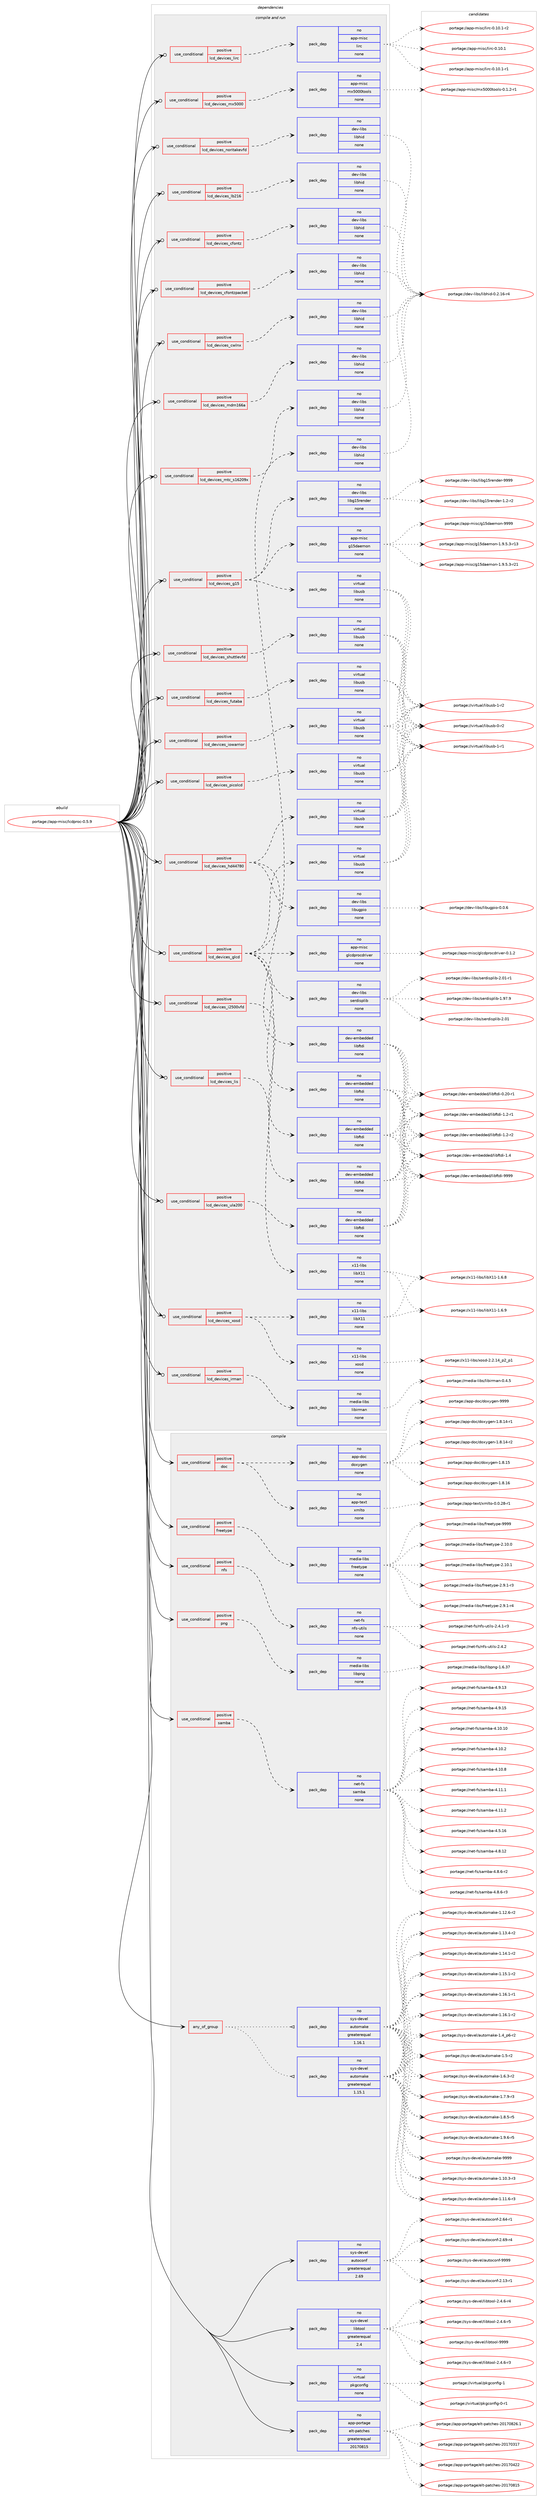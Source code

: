 digraph prolog {

# *************
# Graph options
# *************

newrank=true;
concentrate=true;
compound=true;
graph [rankdir=LR,fontname=Helvetica,fontsize=10,ranksep=1.5];#, ranksep=2.5, nodesep=0.2];
edge  [arrowhead=vee];
node  [fontname=Helvetica,fontsize=10];

# **********
# The ebuild
# **********

subgraph cluster_leftcol {
color=gray;
rank=same;
label=<<i>ebuild</i>>;
id [label="portage://app-misc/lcdproc-0.5.9", color=red, width=4, href="../app-misc/lcdproc-0.5.9.svg"];
}

# ****************
# The dependencies
# ****************

subgraph cluster_midcol {
color=gray;
label=<<i>dependencies</i>>;
subgraph cluster_compile {
fillcolor="#eeeeee";
style=filled;
label=<<i>compile</i>>;
subgraph any550 {
dependency34918 [label=<<TABLE BORDER="0" CELLBORDER="1" CELLSPACING="0" CELLPADDING="4"><TR><TD CELLPADDING="10">any_of_group</TD></TR></TABLE>>, shape=none, color=red];subgraph pack25605 {
dependency34919 [label=<<TABLE BORDER="0" CELLBORDER="1" CELLSPACING="0" CELLPADDING="4" WIDTH="220"><TR><TD ROWSPAN="6" CELLPADDING="30">pack_dep</TD></TR><TR><TD WIDTH="110">no</TD></TR><TR><TD>sys-devel</TD></TR><TR><TD>automake</TD></TR><TR><TD>greaterequal</TD></TR><TR><TD>1.16.1</TD></TR></TABLE>>, shape=none, color=blue];
}
dependency34918:e -> dependency34919:w [weight=20,style="dotted",arrowhead="oinv"];
subgraph pack25606 {
dependency34920 [label=<<TABLE BORDER="0" CELLBORDER="1" CELLSPACING="0" CELLPADDING="4" WIDTH="220"><TR><TD ROWSPAN="6" CELLPADDING="30">pack_dep</TD></TR><TR><TD WIDTH="110">no</TD></TR><TR><TD>sys-devel</TD></TR><TR><TD>automake</TD></TR><TR><TD>greaterequal</TD></TR><TR><TD>1.15.1</TD></TR></TABLE>>, shape=none, color=blue];
}
dependency34918:e -> dependency34920:w [weight=20,style="dotted",arrowhead="oinv"];
}
id:e -> dependency34918:w [weight=20,style="solid",arrowhead="vee"];
subgraph cond8747 {
dependency34921 [label=<<TABLE BORDER="0" CELLBORDER="1" CELLSPACING="0" CELLPADDING="4"><TR><TD ROWSPAN="3" CELLPADDING="10">use_conditional</TD></TR><TR><TD>positive</TD></TR><TR><TD>doc</TD></TR></TABLE>>, shape=none, color=red];
subgraph pack25607 {
dependency34922 [label=<<TABLE BORDER="0" CELLBORDER="1" CELLSPACING="0" CELLPADDING="4" WIDTH="220"><TR><TD ROWSPAN="6" CELLPADDING="30">pack_dep</TD></TR><TR><TD WIDTH="110">no</TD></TR><TR><TD>app-doc</TD></TR><TR><TD>doxygen</TD></TR><TR><TD>none</TD></TR><TR><TD></TD></TR></TABLE>>, shape=none, color=blue];
}
dependency34921:e -> dependency34922:w [weight=20,style="dashed",arrowhead="vee"];
subgraph pack25608 {
dependency34923 [label=<<TABLE BORDER="0" CELLBORDER="1" CELLSPACING="0" CELLPADDING="4" WIDTH="220"><TR><TD ROWSPAN="6" CELLPADDING="30">pack_dep</TD></TR><TR><TD WIDTH="110">no</TD></TR><TR><TD>app-text</TD></TR><TR><TD>xmlto</TD></TR><TR><TD>none</TD></TR><TR><TD></TD></TR></TABLE>>, shape=none, color=blue];
}
dependency34921:e -> dependency34923:w [weight=20,style="dashed",arrowhead="vee"];
}
id:e -> dependency34921:w [weight=20,style="solid",arrowhead="vee"];
subgraph cond8748 {
dependency34924 [label=<<TABLE BORDER="0" CELLBORDER="1" CELLSPACING="0" CELLPADDING="4"><TR><TD ROWSPAN="3" CELLPADDING="10">use_conditional</TD></TR><TR><TD>positive</TD></TR><TR><TD>freetype</TD></TR></TABLE>>, shape=none, color=red];
subgraph pack25609 {
dependency34925 [label=<<TABLE BORDER="0" CELLBORDER="1" CELLSPACING="0" CELLPADDING="4" WIDTH="220"><TR><TD ROWSPAN="6" CELLPADDING="30">pack_dep</TD></TR><TR><TD WIDTH="110">no</TD></TR><TR><TD>media-libs</TD></TR><TR><TD>freetype</TD></TR><TR><TD>none</TD></TR><TR><TD></TD></TR></TABLE>>, shape=none, color=blue];
}
dependency34924:e -> dependency34925:w [weight=20,style="dashed",arrowhead="vee"];
}
id:e -> dependency34924:w [weight=20,style="solid",arrowhead="vee"];
subgraph cond8749 {
dependency34926 [label=<<TABLE BORDER="0" CELLBORDER="1" CELLSPACING="0" CELLPADDING="4"><TR><TD ROWSPAN="3" CELLPADDING="10">use_conditional</TD></TR><TR><TD>positive</TD></TR><TR><TD>nfs</TD></TR></TABLE>>, shape=none, color=red];
subgraph pack25610 {
dependency34927 [label=<<TABLE BORDER="0" CELLBORDER="1" CELLSPACING="0" CELLPADDING="4" WIDTH="220"><TR><TD ROWSPAN="6" CELLPADDING="30">pack_dep</TD></TR><TR><TD WIDTH="110">no</TD></TR><TR><TD>net-fs</TD></TR><TR><TD>nfs-utils</TD></TR><TR><TD>none</TD></TR><TR><TD></TD></TR></TABLE>>, shape=none, color=blue];
}
dependency34926:e -> dependency34927:w [weight=20,style="dashed",arrowhead="vee"];
}
id:e -> dependency34926:w [weight=20,style="solid",arrowhead="vee"];
subgraph cond8750 {
dependency34928 [label=<<TABLE BORDER="0" CELLBORDER="1" CELLSPACING="0" CELLPADDING="4"><TR><TD ROWSPAN="3" CELLPADDING="10">use_conditional</TD></TR><TR><TD>positive</TD></TR><TR><TD>png</TD></TR></TABLE>>, shape=none, color=red];
subgraph pack25611 {
dependency34929 [label=<<TABLE BORDER="0" CELLBORDER="1" CELLSPACING="0" CELLPADDING="4" WIDTH="220"><TR><TD ROWSPAN="6" CELLPADDING="30">pack_dep</TD></TR><TR><TD WIDTH="110">no</TD></TR><TR><TD>media-libs</TD></TR><TR><TD>libpng</TD></TR><TR><TD>none</TD></TR><TR><TD></TD></TR></TABLE>>, shape=none, color=blue];
}
dependency34928:e -> dependency34929:w [weight=20,style="dashed",arrowhead="vee"];
}
id:e -> dependency34928:w [weight=20,style="solid",arrowhead="vee"];
subgraph cond8751 {
dependency34930 [label=<<TABLE BORDER="0" CELLBORDER="1" CELLSPACING="0" CELLPADDING="4"><TR><TD ROWSPAN="3" CELLPADDING="10">use_conditional</TD></TR><TR><TD>positive</TD></TR><TR><TD>samba</TD></TR></TABLE>>, shape=none, color=red];
subgraph pack25612 {
dependency34931 [label=<<TABLE BORDER="0" CELLBORDER="1" CELLSPACING="0" CELLPADDING="4" WIDTH="220"><TR><TD ROWSPAN="6" CELLPADDING="30">pack_dep</TD></TR><TR><TD WIDTH="110">no</TD></TR><TR><TD>net-fs</TD></TR><TR><TD>samba</TD></TR><TR><TD>none</TD></TR><TR><TD></TD></TR></TABLE>>, shape=none, color=blue];
}
dependency34930:e -> dependency34931:w [weight=20,style="dashed",arrowhead="vee"];
}
id:e -> dependency34930:w [weight=20,style="solid",arrowhead="vee"];
subgraph pack25613 {
dependency34932 [label=<<TABLE BORDER="0" CELLBORDER="1" CELLSPACING="0" CELLPADDING="4" WIDTH="220"><TR><TD ROWSPAN="6" CELLPADDING="30">pack_dep</TD></TR><TR><TD WIDTH="110">no</TD></TR><TR><TD>app-portage</TD></TR><TR><TD>elt-patches</TD></TR><TR><TD>greaterequal</TD></TR><TR><TD>20170815</TD></TR></TABLE>>, shape=none, color=blue];
}
id:e -> dependency34932:w [weight=20,style="solid",arrowhead="vee"];
subgraph pack25614 {
dependency34933 [label=<<TABLE BORDER="0" CELLBORDER="1" CELLSPACING="0" CELLPADDING="4" WIDTH="220"><TR><TD ROWSPAN="6" CELLPADDING="30">pack_dep</TD></TR><TR><TD WIDTH="110">no</TD></TR><TR><TD>sys-devel</TD></TR><TR><TD>autoconf</TD></TR><TR><TD>greaterequal</TD></TR><TR><TD>2.69</TD></TR></TABLE>>, shape=none, color=blue];
}
id:e -> dependency34933:w [weight=20,style="solid",arrowhead="vee"];
subgraph pack25615 {
dependency34934 [label=<<TABLE BORDER="0" CELLBORDER="1" CELLSPACING="0" CELLPADDING="4" WIDTH="220"><TR><TD ROWSPAN="6" CELLPADDING="30">pack_dep</TD></TR><TR><TD WIDTH="110">no</TD></TR><TR><TD>sys-devel</TD></TR><TR><TD>libtool</TD></TR><TR><TD>greaterequal</TD></TR><TR><TD>2.4</TD></TR></TABLE>>, shape=none, color=blue];
}
id:e -> dependency34934:w [weight=20,style="solid",arrowhead="vee"];
subgraph pack25616 {
dependency34935 [label=<<TABLE BORDER="0" CELLBORDER="1" CELLSPACING="0" CELLPADDING="4" WIDTH="220"><TR><TD ROWSPAN="6" CELLPADDING="30">pack_dep</TD></TR><TR><TD WIDTH="110">no</TD></TR><TR><TD>virtual</TD></TR><TR><TD>pkgconfig</TD></TR><TR><TD>none</TD></TR><TR><TD></TD></TR></TABLE>>, shape=none, color=blue];
}
id:e -> dependency34935:w [weight=20,style="solid",arrowhead="vee"];
}
subgraph cluster_compileandrun {
fillcolor="#eeeeee";
style=filled;
label=<<i>compile and run</i>>;
subgraph cond8752 {
dependency34936 [label=<<TABLE BORDER="0" CELLBORDER="1" CELLSPACING="0" CELLPADDING="4"><TR><TD ROWSPAN="3" CELLPADDING="10">use_conditional</TD></TR><TR><TD>positive</TD></TR><TR><TD>lcd_devices_cfontz</TD></TR></TABLE>>, shape=none, color=red];
subgraph pack25617 {
dependency34937 [label=<<TABLE BORDER="0" CELLBORDER="1" CELLSPACING="0" CELLPADDING="4" WIDTH="220"><TR><TD ROWSPAN="6" CELLPADDING="30">pack_dep</TD></TR><TR><TD WIDTH="110">no</TD></TR><TR><TD>dev-libs</TD></TR><TR><TD>libhid</TD></TR><TR><TD>none</TD></TR><TR><TD></TD></TR></TABLE>>, shape=none, color=blue];
}
dependency34936:e -> dependency34937:w [weight=20,style="dashed",arrowhead="vee"];
}
id:e -> dependency34936:w [weight=20,style="solid",arrowhead="odotvee"];
subgraph cond8753 {
dependency34938 [label=<<TABLE BORDER="0" CELLBORDER="1" CELLSPACING="0" CELLPADDING="4"><TR><TD ROWSPAN="3" CELLPADDING="10">use_conditional</TD></TR><TR><TD>positive</TD></TR><TR><TD>lcd_devices_cfontzpacket</TD></TR></TABLE>>, shape=none, color=red];
subgraph pack25618 {
dependency34939 [label=<<TABLE BORDER="0" CELLBORDER="1" CELLSPACING="0" CELLPADDING="4" WIDTH="220"><TR><TD ROWSPAN="6" CELLPADDING="30">pack_dep</TD></TR><TR><TD WIDTH="110">no</TD></TR><TR><TD>dev-libs</TD></TR><TR><TD>libhid</TD></TR><TR><TD>none</TD></TR><TR><TD></TD></TR></TABLE>>, shape=none, color=blue];
}
dependency34938:e -> dependency34939:w [weight=20,style="dashed",arrowhead="vee"];
}
id:e -> dependency34938:w [weight=20,style="solid",arrowhead="odotvee"];
subgraph cond8754 {
dependency34940 [label=<<TABLE BORDER="0" CELLBORDER="1" CELLSPACING="0" CELLPADDING="4"><TR><TD ROWSPAN="3" CELLPADDING="10">use_conditional</TD></TR><TR><TD>positive</TD></TR><TR><TD>lcd_devices_cwlnx</TD></TR></TABLE>>, shape=none, color=red];
subgraph pack25619 {
dependency34941 [label=<<TABLE BORDER="0" CELLBORDER="1" CELLSPACING="0" CELLPADDING="4" WIDTH="220"><TR><TD ROWSPAN="6" CELLPADDING="30">pack_dep</TD></TR><TR><TD WIDTH="110">no</TD></TR><TR><TD>dev-libs</TD></TR><TR><TD>libhid</TD></TR><TR><TD>none</TD></TR><TR><TD></TD></TR></TABLE>>, shape=none, color=blue];
}
dependency34940:e -> dependency34941:w [weight=20,style="dashed",arrowhead="vee"];
}
id:e -> dependency34940:w [weight=20,style="solid",arrowhead="odotvee"];
subgraph cond8755 {
dependency34942 [label=<<TABLE BORDER="0" CELLBORDER="1" CELLSPACING="0" CELLPADDING="4"><TR><TD ROWSPAN="3" CELLPADDING="10">use_conditional</TD></TR><TR><TD>positive</TD></TR><TR><TD>lcd_devices_futaba</TD></TR></TABLE>>, shape=none, color=red];
subgraph pack25620 {
dependency34943 [label=<<TABLE BORDER="0" CELLBORDER="1" CELLSPACING="0" CELLPADDING="4" WIDTH="220"><TR><TD ROWSPAN="6" CELLPADDING="30">pack_dep</TD></TR><TR><TD WIDTH="110">no</TD></TR><TR><TD>virtual</TD></TR><TR><TD>libusb</TD></TR><TR><TD>none</TD></TR><TR><TD></TD></TR></TABLE>>, shape=none, color=blue];
}
dependency34942:e -> dependency34943:w [weight=20,style="dashed",arrowhead="vee"];
}
id:e -> dependency34942:w [weight=20,style="solid",arrowhead="odotvee"];
subgraph cond8756 {
dependency34944 [label=<<TABLE BORDER="0" CELLBORDER="1" CELLSPACING="0" CELLPADDING="4"><TR><TD ROWSPAN="3" CELLPADDING="10">use_conditional</TD></TR><TR><TD>positive</TD></TR><TR><TD>lcd_devices_g15</TD></TR></TABLE>>, shape=none, color=red];
subgraph pack25621 {
dependency34945 [label=<<TABLE BORDER="0" CELLBORDER="1" CELLSPACING="0" CELLPADDING="4" WIDTH="220"><TR><TD ROWSPAN="6" CELLPADDING="30">pack_dep</TD></TR><TR><TD WIDTH="110">no</TD></TR><TR><TD>app-misc</TD></TR><TR><TD>g15daemon</TD></TR><TR><TD>none</TD></TR><TR><TD></TD></TR></TABLE>>, shape=none, color=blue];
}
dependency34944:e -> dependency34945:w [weight=20,style="dashed",arrowhead="vee"];
subgraph pack25622 {
dependency34946 [label=<<TABLE BORDER="0" CELLBORDER="1" CELLSPACING="0" CELLPADDING="4" WIDTH="220"><TR><TD ROWSPAN="6" CELLPADDING="30">pack_dep</TD></TR><TR><TD WIDTH="110">no</TD></TR><TR><TD>dev-libs</TD></TR><TR><TD>libg15render</TD></TR><TR><TD>none</TD></TR><TR><TD></TD></TR></TABLE>>, shape=none, color=blue];
}
dependency34944:e -> dependency34946:w [weight=20,style="dashed",arrowhead="vee"];
subgraph pack25623 {
dependency34947 [label=<<TABLE BORDER="0" CELLBORDER="1" CELLSPACING="0" CELLPADDING="4" WIDTH="220"><TR><TD ROWSPAN="6" CELLPADDING="30">pack_dep</TD></TR><TR><TD WIDTH="110">no</TD></TR><TR><TD>virtual</TD></TR><TR><TD>libusb</TD></TR><TR><TD>none</TD></TR><TR><TD></TD></TR></TABLE>>, shape=none, color=blue];
}
dependency34944:e -> dependency34947:w [weight=20,style="dashed",arrowhead="vee"];
}
id:e -> dependency34944:w [weight=20,style="solid",arrowhead="odotvee"];
subgraph cond8757 {
dependency34948 [label=<<TABLE BORDER="0" CELLBORDER="1" CELLSPACING="0" CELLPADDING="4"><TR><TD ROWSPAN="3" CELLPADDING="10">use_conditional</TD></TR><TR><TD>positive</TD></TR><TR><TD>lcd_devices_glcd</TD></TR></TABLE>>, shape=none, color=red];
subgraph pack25624 {
dependency34949 [label=<<TABLE BORDER="0" CELLBORDER="1" CELLSPACING="0" CELLPADDING="4" WIDTH="220"><TR><TD ROWSPAN="6" CELLPADDING="30">pack_dep</TD></TR><TR><TD WIDTH="110">no</TD></TR><TR><TD>app-misc</TD></TR><TR><TD>glcdprocdriver</TD></TR><TR><TD>none</TD></TR><TR><TD></TD></TR></TABLE>>, shape=none, color=blue];
}
dependency34948:e -> dependency34949:w [weight=20,style="dashed",arrowhead="vee"];
subgraph pack25625 {
dependency34950 [label=<<TABLE BORDER="0" CELLBORDER="1" CELLSPACING="0" CELLPADDING="4" WIDTH="220"><TR><TD ROWSPAN="6" CELLPADDING="30">pack_dep</TD></TR><TR><TD WIDTH="110">no</TD></TR><TR><TD>dev-embedded</TD></TR><TR><TD>libftdi</TD></TR><TR><TD>none</TD></TR><TR><TD></TD></TR></TABLE>>, shape=none, color=blue];
}
dependency34948:e -> dependency34950:w [weight=20,style="dashed",arrowhead="vee"];
subgraph pack25626 {
dependency34951 [label=<<TABLE BORDER="0" CELLBORDER="1" CELLSPACING="0" CELLPADDING="4" WIDTH="220"><TR><TD ROWSPAN="6" CELLPADDING="30">pack_dep</TD></TR><TR><TD WIDTH="110">no</TD></TR><TR><TD>dev-libs</TD></TR><TR><TD>libhid</TD></TR><TR><TD>none</TD></TR><TR><TD></TD></TR></TABLE>>, shape=none, color=blue];
}
dependency34948:e -> dependency34951:w [weight=20,style="dashed",arrowhead="vee"];
subgraph pack25627 {
dependency34952 [label=<<TABLE BORDER="0" CELLBORDER="1" CELLSPACING="0" CELLPADDING="4" WIDTH="220"><TR><TD ROWSPAN="6" CELLPADDING="30">pack_dep</TD></TR><TR><TD WIDTH="110">no</TD></TR><TR><TD>dev-libs</TD></TR><TR><TD>serdisplib</TD></TR><TR><TD>none</TD></TR><TR><TD></TD></TR></TABLE>>, shape=none, color=blue];
}
dependency34948:e -> dependency34952:w [weight=20,style="dashed",arrowhead="vee"];
subgraph pack25628 {
dependency34953 [label=<<TABLE BORDER="0" CELLBORDER="1" CELLSPACING="0" CELLPADDING="4" WIDTH="220"><TR><TD ROWSPAN="6" CELLPADDING="30">pack_dep</TD></TR><TR><TD WIDTH="110">no</TD></TR><TR><TD>virtual</TD></TR><TR><TD>libusb</TD></TR><TR><TD>none</TD></TR><TR><TD></TD></TR></TABLE>>, shape=none, color=blue];
}
dependency34948:e -> dependency34953:w [weight=20,style="dashed",arrowhead="vee"];
subgraph pack25629 {
dependency34954 [label=<<TABLE BORDER="0" CELLBORDER="1" CELLSPACING="0" CELLPADDING="4" WIDTH="220"><TR><TD ROWSPAN="6" CELLPADDING="30">pack_dep</TD></TR><TR><TD WIDTH="110">no</TD></TR><TR><TD>x11-libs</TD></TR><TR><TD>libX11</TD></TR><TR><TD>none</TD></TR><TR><TD></TD></TR></TABLE>>, shape=none, color=blue];
}
dependency34948:e -> dependency34954:w [weight=20,style="dashed",arrowhead="vee"];
}
id:e -> dependency34948:w [weight=20,style="solid",arrowhead="odotvee"];
subgraph cond8758 {
dependency34955 [label=<<TABLE BORDER="0" CELLBORDER="1" CELLSPACING="0" CELLPADDING="4"><TR><TD ROWSPAN="3" CELLPADDING="10">use_conditional</TD></TR><TR><TD>positive</TD></TR><TR><TD>lcd_devices_hd44780</TD></TR></TABLE>>, shape=none, color=red];
subgraph pack25630 {
dependency34956 [label=<<TABLE BORDER="0" CELLBORDER="1" CELLSPACING="0" CELLPADDING="4" WIDTH="220"><TR><TD ROWSPAN="6" CELLPADDING="30">pack_dep</TD></TR><TR><TD WIDTH="110">no</TD></TR><TR><TD>dev-embedded</TD></TR><TR><TD>libftdi</TD></TR><TR><TD>none</TD></TR><TR><TD></TD></TR></TABLE>>, shape=none, color=blue];
}
dependency34955:e -> dependency34956:w [weight=20,style="dashed",arrowhead="vee"];
subgraph pack25631 {
dependency34957 [label=<<TABLE BORDER="0" CELLBORDER="1" CELLSPACING="0" CELLPADDING="4" WIDTH="220"><TR><TD ROWSPAN="6" CELLPADDING="30">pack_dep</TD></TR><TR><TD WIDTH="110">no</TD></TR><TR><TD>dev-libs</TD></TR><TR><TD>libugpio</TD></TR><TR><TD>none</TD></TR><TR><TD></TD></TR></TABLE>>, shape=none, color=blue];
}
dependency34955:e -> dependency34957:w [weight=20,style="dashed",arrowhead="vee"];
subgraph pack25632 {
dependency34958 [label=<<TABLE BORDER="0" CELLBORDER="1" CELLSPACING="0" CELLPADDING="4" WIDTH="220"><TR><TD ROWSPAN="6" CELLPADDING="30">pack_dep</TD></TR><TR><TD WIDTH="110">no</TD></TR><TR><TD>virtual</TD></TR><TR><TD>libusb</TD></TR><TR><TD>none</TD></TR><TR><TD></TD></TR></TABLE>>, shape=none, color=blue];
}
dependency34955:e -> dependency34958:w [weight=20,style="dashed",arrowhead="vee"];
}
id:e -> dependency34955:w [weight=20,style="solid",arrowhead="odotvee"];
subgraph cond8759 {
dependency34959 [label=<<TABLE BORDER="0" CELLBORDER="1" CELLSPACING="0" CELLPADDING="4"><TR><TD ROWSPAN="3" CELLPADDING="10">use_conditional</TD></TR><TR><TD>positive</TD></TR><TR><TD>lcd_devices_i2500vfd</TD></TR></TABLE>>, shape=none, color=red];
subgraph pack25633 {
dependency34960 [label=<<TABLE BORDER="0" CELLBORDER="1" CELLSPACING="0" CELLPADDING="4" WIDTH="220"><TR><TD ROWSPAN="6" CELLPADDING="30">pack_dep</TD></TR><TR><TD WIDTH="110">no</TD></TR><TR><TD>dev-embedded</TD></TR><TR><TD>libftdi</TD></TR><TR><TD>none</TD></TR><TR><TD></TD></TR></TABLE>>, shape=none, color=blue];
}
dependency34959:e -> dependency34960:w [weight=20,style="dashed",arrowhead="vee"];
}
id:e -> dependency34959:w [weight=20,style="solid",arrowhead="odotvee"];
subgraph cond8760 {
dependency34961 [label=<<TABLE BORDER="0" CELLBORDER="1" CELLSPACING="0" CELLPADDING="4"><TR><TD ROWSPAN="3" CELLPADDING="10">use_conditional</TD></TR><TR><TD>positive</TD></TR><TR><TD>lcd_devices_iowarrior</TD></TR></TABLE>>, shape=none, color=red];
subgraph pack25634 {
dependency34962 [label=<<TABLE BORDER="0" CELLBORDER="1" CELLSPACING="0" CELLPADDING="4" WIDTH="220"><TR><TD ROWSPAN="6" CELLPADDING="30">pack_dep</TD></TR><TR><TD WIDTH="110">no</TD></TR><TR><TD>virtual</TD></TR><TR><TD>libusb</TD></TR><TR><TD>none</TD></TR><TR><TD></TD></TR></TABLE>>, shape=none, color=blue];
}
dependency34961:e -> dependency34962:w [weight=20,style="dashed",arrowhead="vee"];
}
id:e -> dependency34961:w [weight=20,style="solid",arrowhead="odotvee"];
subgraph cond8761 {
dependency34963 [label=<<TABLE BORDER="0" CELLBORDER="1" CELLSPACING="0" CELLPADDING="4"><TR><TD ROWSPAN="3" CELLPADDING="10">use_conditional</TD></TR><TR><TD>positive</TD></TR><TR><TD>lcd_devices_irman</TD></TR></TABLE>>, shape=none, color=red];
subgraph pack25635 {
dependency34964 [label=<<TABLE BORDER="0" CELLBORDER="1" CELLSPACING="0" CELLPADDING="4" WIDTH="220"><TR><TD ROWSPAN="6" CELLPADDING="30">pack_dep</TD></TR><TR><TD WIDTH="110">no</TD></TR><TR><TD>media-libs</TD></TR><TR><TD>libirman</TD></TR><TR><TD>none</TD></TR><TR><TD></TD></TR></TABLE>>, shape=none, color=blue];
}
dependency34963:e -> dependency34964:w [weight=20,style="dashed",arrowhead="vee"];
}
id:e -> dependency34963:w [weight=20,style="solid",arrowhead="odotvee"];
subgraph cond8762 {
dependency34965 [label=<<TABLE BORDER="0" CELLBORDER="1" CELLSPACING="0" CELLPADDING="4"><TR><TD ROWSPAN="3" CELLPADDING="10">use_conditional</TD></TR><TR><TD>positive</TD></TR><TR><TD>lcd_devices_lb216</TD></TR></TABLE>>, shape=none, color=red];
subgraph pack25636 {
dependency34966 [label=<<TABLE BORDER="0" CELLBORDER="1" CELLSPACING="0" CELLPADDING="4" WIDTH="220"><TR><TD ROWSPAN="6" CELLPADDING="30">pack_dep</TD></TR><TR><TD WIDTH="110">no</TD></TR><TR><TD>dev-libs</TD></TR><TR><TD>libhid</TD></TR><TR><TD>none</TD></TR><TR><TD></TD></TR></TABLE>>, shape=none, color=blue];
}
dependency34965:e -> dependency34966:w [weight=20,style="dashed",arrowhead="vee"];
}
id:e -> dependency34965:w [weight=20,style="solid",arrowhead="odotvee"];
subgraph cond8763 {
dependency34967 [label=<<TABLE BORDER="0" CELLBORDER="1" CELLSPACING="0" CELLPADDING="4"><TR><TD ROWSPAN="3" CELLPADDING="10">use_conditional</TD></TR><TR><TD>positive</TD></TR><TR><TD>lcd_devices_lirc</TD></TR></TABLE>>, shape=none, color=red];
subgraph pack25637 {
dependency34968 [label=<<TABLE BORDER="0" CELLBORDER="1" CELLSPACING="0" CELLPADDING="4" WIDTH="220"><TR><TD ROWSPAN="6" CELLPADDING="30">pack_dep</TD></TR><TR><TD WIDTH="110">no</TD></TR><TR><TD>app-misc</TD></TR><TR><TD>lirc</TD></TR><TR><TD>none</TD></TR><TR><TD></TD></TR></TABLE>>, shape=none, color=blue];
}
dependency34967:e -> dependency34968:w [weight=20,style="dashed",arrowhead="vee"];
}
id:e -> dependency34967:w [weight=20,style="solid",arrowhead="odotvee"];
subgraph cond8764 {
dependency34969 [label=<<TABLE BORDER="0" CELLBORDER="1" CELLSPACING="0" CELLPADDING="4"><TR><TD ROWSPAN="3" CELLPADDING="10">use_conditional</TD></TR><TR><TD>positive</TD></TR><TR><TD>lcd_devices_lis</TD></TR></TABLE>>, shape=none, color=red];
subgraph pack25638 {
dependency34970 [label=<<TABLE BORDER="0" CELLBORDER="1" CELLSPACING="0" CELLPADDING="4" WIDTH="220"><TR><TD ROWSPAN="6" CELLPADDING="30">pack_dep</TD></TR><TR><TD WIDTH="110">no</TD></TR><TR><TD>dev-embedded</TD></TR><TR><TD>libftdi</TD></TR><TR><TD>none</TD></TR><TR><TD></TD></TR></TABLE>>, shape=none, color=blue];
}
dependency34969:e -> dependency34970:w [weight=20,style="dashed",arrowhead="vee"];
}
id:e -> dependency34969:w [weight=20,style="solid",arrowhead="odotvee"];
subgraph cond8765 {
dependency34971 [label=<<TABLE BORDER="0" CELLBORDER="1" CELLSPACING="0" CELLPADDING="4"><TR><TD ROWSPAN="3" CELLPADDING="10">use_conditional</TD></TR><TR><TD>positive</TD></TR><TR><TD>lcd_devices_mdm166a</TD></TR></TABLE>>, shape=none, color=red];
subgraph pack25639 {
dependency34972 [label=<<TABLE BORDER="0" CELLBORDER="1" CELLSPACING="0" CELLPADDING="4" WIDTH="220"><TR><TD ROWSPAN="6" CELLPADDING="30">pack_dep</TD></TR><TR><TD WIDTH="110">no</TD></TR><TR><TD>dev-libs</TD></TR><TR><TD>libhid</TD></TR><TR><TD>none</TD></TR><TR><TD></TD></TR></TABLE>>, shape=none, color=blue];
}
dependency34971:e -> dependency34972:w [weight=20,style="dashed",arrowhead="vee"];
}
id:e -> dependency34971:w [weight=20,style="solid",arrowhead="odotvee"];
subgraph cond8766 {
dependency34973 [label=<<TABLE BORDER="0" CELLBORDER="1" CELLSPACING="0" CELLPADDING="4"><TR><TD ROWSPAN="3" CELLPADDING="10">use_conditional</TD></TR><TR><TD>positive</TD></TR><TR><TD>lcd_devices_mtc_s16209x</TD></TR></TABLE>>, shape=none, color=red];
subgraph pack25640 {
dependency34974 [label=<<TABLE BORDER="0" CELLBORDER="1" CELLSPACING="0" CELLPADDING="4" WIDTH="220"><TR><TD ROWSPAN="6" CELLPADDING="30">pack_dep</TD></TR><TR><TD WIDTH="110">no</TD></TR><TR><TD>dev-libs</TD></TR><TR><TD>libhid</TD></TR><TR><TD>none</TD></TR><TR><TD></TD></TR></TABLE>>, shape=none, color=blue];
}
dependency34973:e -> dependency34974:w [weight=20,style="dashed",arrowhead="vee"];
}
id:e -> dependency34973:w [weight=20,style="solid",arrowhead="odotvee"];
subgraph cond8767 {
dependency34975 [label=<<TABLE BORDER="0" CELLBORDER="1" CELLSPACING="0" CELLPADDING="4"><TR><TD ROWSPAN="3" CELLPADDING="10">use_conditional</TD></TR><TR><TD>positive</TD></TR><TR><TD>lcd_devices_mx5000</TD></TR></TABLE>>, shape=none, color=red];
subgraph pack25641 {
dependency34976 [label=<<TABLE BORDER="0" CELLBORDER="1" CELLSPACING="0" CELLPADDING="4" WIDTH="220"><TR><TD ROWSPAN="6" CELLPADDING="30">pack_dep</TD></TR><TR><TD WIDTH="110">no</TD></TR><TR><TD>app-misc</TD></TR><TR><TD>mx5000tools</TD></TR><TR><TD>none</TD></TR><TR><TD></TD></TR></TABLE>>, shape=none, color=blue];
}
dependency34975:e -> dependency34976:w [weight=20,style="dashed",arrowhead="vee"];
}
id:e -> dependency34975:w [weight=20,style="solid",arrowhead="odotvee"];
subgraph cond8768 {
dependency34977 [label=<<TABLE BORDER="0" CELLBORDER="1" CELLSPACING="0" CELLPADDING="4"><TR><TD ROWSPAN="3" CELLPADDING="10">use_conditional</TD></TR><TR><TD>positive</TD></TR><TR><TD>lcd_devices_noritakevfd</TD></TR></TABLE>>, shape=none, color=red];
subgraph pack25642 {
dependency34978 [label=<<TABLE BORDER="0" CELLBORDER="1" CELLSPACING="0" CELLPADDING="4" WIDTH="220"><TR><TD ROWSPAN="6" CELLPADDING="30">pack_dep</TD></TR><TR><TD WIDTH="110">no</TD></TR><TR><TD>dev-libs</TD></TR><TR><TD>libhid</TD></TR><TR><TD>none</TD></TR><TR><TD></TD></TR></TABLE>>, shape=none, color=blue];
}
dependency34977:e -> dependency34978:w [weight=20,style="dashed",arrowhead="vee"];
}
id:e -> dependency34977:w [weight=20,style="solid",arrowhead="odotvee"];
subgraph cond8769 {
dependency34979 [label=<<TABLE BORDER="0" CELLBORDER="1" CELLSPACING="0" CELLPADDING="4"><TR><TD ROWSPAN="3" CELLPADDING="10">use_conditional</TD></TR><TR><TD>positive</TD></TR><TR><TD>lcd_devices_picolcd</TD></TR></TABLE>>, shape=none, color=red];
subgraph pack25643 {
dependency34980 [label=<<TABLE BORDER="0" CELLBORDER="1" CELLSPACING="0" CELLPADDING="4" WIDTH="220"><TR><TD ROWSPAN="6" CELLPADDING="30">pack_dep</TD></TR><TR><TD WIDTH="110">no</TD></TR><TR><TD>virtual</TD></TR><TR><TD>libusb</TD></TR><TR><TD>none</TD></TR><TR><TD></TD></TR></TABLE>>, shape=none, color=blue];
}
dependency34979:e -> dependency34980:w [weight=20,style="dashed",arrowhead="vee"];
}
id:e -> dependency34979:w [weight=20,style="solid",arrowhead="odotvee"];
subgraph cond8770 {
dependency34981 [label=<<TABLE BORDER="0" CELLBORDER="1" CELLSPACING="0" CELLPADDING="4"><TR><TD ROWSPAN="3" CELLPADDING="10">use_conditional</TD></TR><TR><TD>positive</TD></TR><TR><TD>lcd_devices_shuttlevfd</TD></TR></TABLE>>, shape=none, color=red];
subgraph pack25644 {
dependency34982 [label=<<TABLE BORDER="0" CELLBORDER="1" CELLSPACING="0" CELLPADDING="4" WIDTH="220"><TR><TD ROWSPAN="6" CELLPADDING="30">pack_dep</TD></TR><TR><TD WIDTH="110">no</TD></TR><TR><TD>virtual</TD></TR><TR><TD>libusb</TD></TR><TR><TD>none</TD></TR><TR><TD></TD></TR></TABLE>>, shape=none, color=blue];
}
dependency34981:e -> dependency34982:w [weight=20,style="dashed",arrowhead="vee"];
}
id:e -> dependency34981:w [weight=20,style="solid",arrowhead="odotvee"];
subgraph cond8771 {
dependency34983 [label=<<TABLE BORDER="0" CELLBORDER="1" CELLSPACING="0" CELLPADDING="4"><TR><TD ROWSPAN="3" CELLPADDING="10">use_conditional</TD></TR><TR><TD>positive</TD></TR><TR><TD>lcd_devices_ula200</TD></TR></TABLE>>, shape=none, color=red];
subgraph pack25645 {
dependency34984 [label=<<TABLE BORDER="0" CELLBORDER="1" CELLSPACING="0" CELLPADDING="4" WIDTH="220"><TR><TD ROWSPAN="6" CELLPADDING="30">pack_dep</TD></TR><TR><TD WIDTH="110">no</TD></TR><TR><TD>dev-embedded</TD></TR><TR><TD>libftdi</TD></TR><TR><TD>none</TD></TR><TR><TD></TD></TR></TABLE>>, shape=none, color=blue];
}
dependency34983:e -> dependency34984:w [weight=20,style="dashed",arrowhead="vee"];
}
id:e -> dependency34983:w [weight=20,style="solid",arrowhead="odotvee"];
subgraph cond8772 {
dependency34985 [label=<<TABLE BORDER="0" CELLBORDER="1" CELLSPACING="0" CELLPADDING="4"><TR><TD ROWSPAN="3" CELLPADDING="10">use_conditional</TD></TR><TR><TD>positive</TD></TR><TR><TD>lcd_devices_xosd</TD></TR></TABLE>>, shape=none, color=red];
subgraph pack25646 {
dependency34986 [label=<<TABLE BORDER="0" CELLBORDER="1" CELLSPACING="0" CELLPADDING="4" WIDTH="220"><TR><TD ROWSPAN="6" CELLPADDING="30">pack_dep</TD></TR><TR><TD WIDTH="110">no</TD></TR><TR><TD>x11-libs</TD></TR><TR><TD>libX11</TD></TR><TR><TD>none</TD></TR><TR><TD></TD></TR></TABLE>>, shape=none, color=blue];
}
dependency34985:e -> dependency34986:w [weight=20,style="dashed",arrowhead="vee"];
subgraph pack25647 {
dependency34987 [label=<<TABLE BORDER="0" CELLBORDER="1" CELLSPACING="0" CELLPADDING="4" WIDTH="220"><TR><TD ROWSPAN="6" CELLPADDING="30">pack_dep</TD></TR><TR><TD WIDTH="110">no</TD></TR><TR><TD>x11-libs</TD></TR><TR><TD>xosd</TD></TR><TR><TD>none</TD></TR><TR><TD></TD></TR></TABLE>>, shape=none, color=blue];
}
dependency34985:e -> dependency34987:w [weight=20,style="dashed",arrowhead="vee"];
}
id:e -> dependency34985:w [weight=20,style="solid",arrowhead="odotvee"];
}
subgraph cluster_run {
fillcolor="#eeeeee";
style=filled;
label=<<i>run</i>>;
}
}

# **************
# The candidates
# **************

subgraph cluster_choices {
rank=same;
color=gray;
label=<<i>candidates</i>>;

subgraph choice25605 {
color=black;
nodesep=1;
choiceportage11512111545100101118101108479711711611110997107101454946494846514511451 [label="portage://sys-devel/automake-1.10.3-r3", color=red, width=4,href="../sys-devel/automake-1.10.3-r3.svg"];
choiceportage11512111545100101118101108479711711611110997107101454946494946544511451 [label="portage://sys-devel/automake-1.11.6-r3", color=red, width=4,href="../sys-devel/automake-1.11.6-r3.svg"];
choiceportage11512111545100101118101108479711711611110997107101454946495046544511450 [label="portage://sys-devel/automake-1.12.6-r2", color=red, width=4,href="../sys-devel/automake-1.12.6-r2.svg"];
choiceportage11512111545100101118101108479711711611110997107101454946495146524511450 [label="portage://sys-devel/automake-1.13.4-r2", color=red, width=4,href="../sys-devel/automake-1.13.4-r2.svg"];
choiceportage11512111545100101118101108479711711611110997107101454946495246494511450 [label="portage://sys-devel/automake-1.14.1-r2", color=red, width=4,href="../sys-devel/automake-1.14.1-r2.svg"];
choiceportage11512111545100101118101108479711711611110997107101454946495346494511450 [label="portage://sys-devel/automake-1.15.1-r2", color=red, width=4,href="../sys-devel/automake-1.15.1-r2.svg"];
choiceportage11512111545100101118101108479711711611110997107101454946495446494511449 [label="portage://sys-devel/automake-1.16.1-r1", color=red, width=4,href="../sys-devel/automake-1.16.1-r1.svg"];
choiceportage11512111545100101118101108479711711611110997107101454946495446494511450 [label="portage://sys-devel/automake-1.16.1-r2", color=red, width=4,href="../sys-devel/automake-1.16.1-r2.svg"];
choiceportage115121115451001011181011084797117116111109971071014549465295112544511450 [label="portage://sys-devel/automake-1.4_p6-r2", color=red, width=4,href="../sys-devel/automake-1.4_p6-r2.svg"];
choiceportage11512111545100101118101108479711711611110997107101454946534511450 [label="portage://sys-devel/automake-1.5-r2", color=red, width=4,href="../sys-devel/automake-1.5-r2.svg"];
choiceportage115121115451001011181011084797117116111109971071014549465446514511450 [label="portage://sys-devel/automake-1.6.3-r2", color=red, width=4,href="../sys-devel/automake-1.6.3-r2.svg"];
choiceportage115121115451001011181011084797117116111109971071014549465546574511451 [label="portage://sys-devel/automake-1.7.9-r3", color=red, width=4,href="../sys-devel/automake-1.7.9-r3.svg"];
choiceportage115121115451001011181011084797117116111109971071014549465646534511453 [label="portage://sys-devel/automake-1.8.5-r5", color=red, width=4,href="../sys-devel/automake-1.8.5-r5.svg"];
choiceportage115121115451001011181011084797117116111109971071014549465746544511453 [label="portage://sys-devel/automake-1.9.6-r5", color=red, width=4,href="../sys-devel/automake-1.9.6-r5.svg"];
choiceportage115121115451001011181011084797117116111109971071014557575757 [label="portage://sys-devel/automake-9999", color=red, width=4,href="../sys-devel/automake-9999.svg"];
dependency34919:e -> choiceportage11512111545100101118101108479711711611110997107101454946494846514511451:w [style=dotted,weight="100"];
dependency34919:e -> choiceportage11512111545100101118101108479711711611110997107101454946494946544511451:w [style=dotted,weight="100"];
dependency34919:e -> choiceportage11512111545100101118101108479711711611110997107101454946495046544511450:w [style=dotted,weight="100"];
dependency34919:e -> choiceportage11512111545100101118101108479711711611110997107101454946495146524511450:w [style=dotted,weight="100"];
dependency34919:e -> choiceportage11512111545100101118101108479711711611110997107101454946495246494511450:w [style=dotted,weight="100"];
dependency34919:e -> choiceportage11512111545100101118101108479711711611110997107101454946495346494511450:w [style=dotted,weight="100"];
dependency34919:e -> choiceportage11512111545100101118101108479711711611110997107101454946495446494511449:w [style=dotted,weight="100"];
dependency34919:e -> choiceportage11512111545100101118101108479711711611110997107101454946495446494511450:w [style=dotted,weight="100"];
dependency34919:e -> choiceportage115121115451001011181011084797117116111109971071014549465295112544511450:w [style=dotted,weight="100"];
dependency34919:e -> choiceportage11512111545100101118101108479711711611110997107101454946534511450:w [style=dotted,weight="100"];
dependency34919:e -> choiceportage115121115451001011181011084797117116111109971071014549465446514511450:w [style=dotted,weight="100"];
dependency34919:e -> choiceportage115121115451001011181011084797117116111109971071014549465546574511451:w [style=dotted,weight="100"];
dependency34919:e -> choiceportage115121115451001011181011084797117116111109971071014549465646534511453:w [style=dotted,weight="100"];
dependency34919:e -> choiceportage115121115451001011181011084797117116111109971071014549465746544511453:w [style=dotted,weight="100"];
dependency34919:e -> choiceportage115121115451001011181011084797117116111109971071014557575757:w [style=dotted,weight="100"];
}
subgraph choice25606 {
color=black;
nodesep=1;
choiceportage11512111545100101118101108479711711611110997107101454946494846514511451 [label="portage://sys-devel/automake-1.10.3-r3", color=red, width=4,href="../sys-devel/automake-1.10.3-r3.svg"];
choiceportage11512111545100101118101108479711711611110997107101454946494946544511451 [label="portage://sys-devel/automake-1.11.6-r3", color=red, width=4,href="../sys-devel/automake-1.11.6-r3.svg"];
choiceportage11512111545100101118101108479711711611110997107101454946495046544511450 [label="portage://sys-devel/automake-1.12.6-r2", color=red, width=4,href="../sys-devel/automake-1.12.6-r2.svg"];
choiceportage11512111545100101118101108479711711611110997107101454946495146524511450 [label="portage://sys-devel/automake-1.13.4-r2", color=red, width=4,href="../sys-devel/automake-1.13.4-r2.svg"];
choiceportage11512111545100101118101108479711711611110997107101454946495246494511450 [label="portage://sys-devel/automake-1.14.1-r2", color=red, width=4,href="../sys-devel/automake-1.14.1-r2.svg"];
choiceportage11512111545100101118101108479711711611110997107101454946495346494511450 [label="portage://sys-devel/automake-1.15.1-r2", color=red, width=4,href="../sys-devel/automake-1.15.1-r2.svg"];
choiceportage11512111545100101118101108479711711611110997107101454946495446494511449 [label="portage://sys-devel/automake-1.16.1-r1", color=red, width=4,href="../sys-devel/automake-1.16.1-r1.svg"];
choiceportage11512111545100101118101108479711711611110997107101454946495446494511450 [label="portage://sys-devel/automake-1.16.1-r2", color=red, width=4,href="../sys-devel/automake-1.16.1-r2.svg"];
choiceportage115121115451001011181011084797117116111109971071014549465295112544511450 [label="portage://sys-devel/automake-1.4_p6-r2", color=red, width=4,href="../sys-devel/automake-1.4_p6-r2.svg"];
choiceportage11512111545100101118101108479711711611110997107101454946534511450 [label="portage://sys-devel/automake-1.5-r2", color=red, width=4,href="../sys-devel/automake-1.5-r2.svg"];
choiceportage115121115451001011181011084797117116111109971071014549465446514511450 [label="portage://sys-devel/automake-1.6.3-r2", color=red, width=4,href="../sys-devel/automake-1.6.3-r2.svg"];
choiceportage115121115451001011181011084797117116111109971071014549465546574511451 [label="portage://sys-devel/automake-1.7.9-r3", color=red, width=4,href="../sys-devel/automake-1.7.9-r3.svg"];
choiceportage115121115451001011181011084797117116111109971071014549465646534511453 [label="portage://sys-devel/automake-1.8.5-r5", color=red, width=4,href="../sys-devel/automake-1.8.5-r5.svg"];
choiceportage115121115451001011181011084797117116111109971071014549465746544511453 [label="portage://sys-devel/automake-1.9.6-r5", color=red, width=4,href="../sys-devel/automake-1.9.6-r5.svg"];
choiceportage115121115451001011181011084797117116111109971071014557575757 [label="portage://sys-devel/automake-9999", color=red, width=4,href="../sys-devel/automake-9999.svg"];
dependency34920:e -> choiceportage11512111545100101118101108479711711611110997107101454946494846514511451:w [style=dotted,weight="100"];
dependency34920:e -> choiceportage11512111545100101118101108479711711611110997107101454946494946544511451:w [style=dotted,weight="100"];
dependency34920:e -> choiceportage11512111545100101118101108479711711611110997107101454946495046544511450:w [style=dotted,weight="100"];
dependency34920:e -> choiceportage11512111545100101118101108479711711611110997107101454946495146524511450:w [style=dotted,weight="100"];
dependency34920:e -> choiceportage11512111545100101118101108479711711611110997107101454946495246494511450:w [style=dotted,weight="100"];
dependency34920:e -> choiceportage11512111545100101118101108479711711611110997107101454946495346494511450:w [style=dotted,weight="100"];
dependency34920:e -> choiceportage11512111545100101118101108479711711611110997107101454946495446494511449:w [style=dotted,weight="100"];
dependency34920:e -> choiceportage11512111545100101118101108479711711611110997107101454946495446494511450:w [style=dotted,weight="100"];
dependency34920:e -> choiceportage115121115451001011181011084797117116111109971071014549465295112544511450:w [style=dotted,weight="100"];
dependency34920:e -> choiceportage11512111545100101118101108479711711611110997107101454946534511450:w [style=dotted,weight="100"];
dependency34920:e -> choiceportage115121115451001011181011084797117116111109971071014549465446514511450:w [style=dotted,weight="100"];
dependency34920:e -> choiceportage115121115451001011181011084797117116111109971071014549465546574511451:w [style=dotted,weight="100"];
dependency34920:e -> choiceportage115121115451001011181011084797117116111109971071014549465646534511453:w [style=dotted,weight="100"];
dependency34920:e -> choiceportage115121115451001011181011084797117116111109971071014549465746544511453:w [style=dotted,weight="100"];
dependency34920:e -> choiceportage115121115451001011181011084797117116111109971071014557575757:w [style=dotted,weight="100"];
}
subgraph choice25607 {
color=black;
nodesep=1;
choiceportage97112112451001119947100111120121103101110454946564649524511449 [label="portage://app-doc/doxygen-1.8.14-r1", color=red, width=4,href="../app-doc/doxygen-1.8.14-r1.svg"];
choiceportage97112112451001119947100111120121103101110454946564649524511450 [label="portage://app-doc/doxygen-1.8.14-r2", color=red, width=4,href="../app-doc/doxygen-1.8.14-r2.svg"];
choiceportage9711211245100111994710011112012110310111045494656464953 [label="portage://app-doc/doxygen-1.8.15", color=red, width=4,href="../app-doc/doxygen-1.8.15.svg"];
choiceportage9711211245100111994710011112012110310111045494656464954 [label="portage://app-doc/doxygen-1.8.16", color=red, width=4,href="../app-doc/doxygen-1.8.16.svg"];
choiceportage971121124510011199471001111201211031011104557575757 [label="portage://app-doc/doxygen-9999", color=red, width=4,href="../app-doc/doxygen-9999.svg"];
dependency34922:e -> choiceportage97112112451001119947100111120121103101110454946564649524511449:w [style=dotted,weight="100"];
dependency34922:e -> choiceportage97112112451001119947100111120121103101110454946564649524511450:w [style=dotted,weight="100"];
dependency34922:e -> choiceportage9711211245100111994710011112012110310111045494656464953:w [style=dotted,weight="100"];
dependency34922:e -> choiceportage9711211245100111994710011112012110310111045494656464954:w [style=dotted,weight="100"];
dependency34922:e -> choiceportage971121124510011199471001111201211031011104557575757:w [style=dotted,weight="100"];
}
subgraph choice25608 {
color=black;
nodesep=1;
choiceportage971121124511610112011647120109108116111454846484650564511449 [label="portage://app-text/xmlto-0.0.28-r1", color=red, width=4,href="../app-text/xmlto-0.0.28-r1.svg"];
dependency34923:e -> choiceportage971121124511610112011647120109108116111454846484650564511449:w [style=dotted,weight="100"];
}
subgraph choice25609 {
color=black;
nodesep=1;
choiceportage1091011001059745108105981154710211410110111612111210145504649484648 [label="portage://media-libs/freetype-2.10.0", color=red, width=4,href="../media-libs/freetype-2.10.0.svg"];
choiceportage1091011001059745108105981154710211410110111612111210145504649484649 [label="portage://media-libs/freetype-2.10.1", color=red, width=4,href="../media-libs/freetype-2.10.1.svg"];
choiceportage109101100105974510810598115471021141011011161211121014550465746494511451 [label="portage://media-libs/freetype-2.9.1-r3", color=red, width=4,href="../media-libs/freetype-2.9.1-r3.svg"];
choiceportage109101100105974510810598115471021141011011161211121014550465746494511452 [label="portage://media-libs/freetype-2.9.1-r4", color=red, width=4,href="../media-libs/freetype-2.9.1-r4.svg"];
choiceportage109101100105974510810598115471021141011011161211121014557575757 [label="portage://media-libs/freetype-9999", color=red, width=4,href="../media-libs/freetype-9999.svg"];
dependency34925:e -> choiceportage1091011001059745108105981154710211410110111612111210145504649484648:w [style=dotted,weight="100"];
dependency34925:e -> choiceportage1091011001059745108105981154710211410110111612111210145504649484649:w [style=dotted,weight="100"];
dependency34925:e -> choiceportage109101100105974510810598115471021141011011161211121014550465746494511451:w [style=dotted,weight="100"];
dependency34925:e -> choiceportage109101100105974510810598115471021141011011161211121014550465746494511452:w [style=dotted,weight="100"];
dependency34925:e -> choiceportage109101100105974510810598115471021141011011161211121014557575757:w [style=dotted,weight="100"];
}
subgraph choice25610 {
color=black;
nodesep=1;
choiceportage1101011164510211547110102115451171161051081154550465246494511451 [label="portage://net-fs/nfs-utils-2.4.1-r3", color=red, width=4,href="../net-fs/nfs-utils-2.4.1-r3.svg"];
choiceportage110101116451021154711010211545117116105108115455046524650 [label="portage://net-fs/nfs-utils-2.4.2", color=red, width=4,href="../net-fs/nfs-utils-2.4.2.svg"];
dependency34927:e -> choiceportage1101011164510211547110102115451171161051081154550465246494511451:w [style=dotted,weight="100"];
dependency34927:e -> choiceportage110101116451021154711010211545117116105108115455046524650:w [style=dotted,weight="100"];
}
subgraph choice25611 {
color=black;
nodesep=1;
choiceportage109101100105974510810598115471081059811211010345494654465155 [label="portage://media-libs/libpng-1.6.37", color=red, width=4,href="../media-libs/libpng-1.6.37.svg"];
dependency34929:e -> choiceportage109101100105974510810598115471081059811211010345494654465155:w [style=dotted,weight="100"];
}
subgraph choice25612 {
color=black;
nodesep=1;
choiceportage11010111645102115471159710998974552464948464948 [label="portage://net-fs/samba-4.10.10", color=red, width=4,href="../net-fs/samba-4.10.10.svg"];
choiceportage110101116451021154711597109989745524649484650 [label="portage://net-fs/samba-4.10.2", color=red, width=4,href="../net-fs/samba-4.10.2.svg"];
choiceportage110101116451021154711597109989745524649484656 [label="portage://net-fs/samba-4.10.8", color=red, width=4,href="../net-fs/samba-4.10.8.svg"];
choiceportage110101116451021154711597109989745524649494649 [label="portage://net-fs/samba-4.11.1", color=red, width=4,href="../net-fs/samba-4.11.1.svg"];
choiceportage110101116451021154711597109989745524649494650 [label="portage://net-fs/samba-4.11.2", color=red, width=4,href="../net-fs/samba-4.11.2.svg"];
choiceportage110101116451021154711597109989745524653464954 [label="portage://net-fs/samba-4.5.16", color=red, width=4,href="../net-fs/samba-4.5.16.svg"];
choiceportage110101116451021154711597109989745524656464950 [label="portage://net-fs/samba-4.8.12", color=red, width=4,href="../net-fs/samba-4.8.12.svg"];
choiceportage11010111645102115471159710998974552465646544511450 [label="portage://net-fs/samba-4.8.6-r2", color=red, width=4,href="../net-fs/samba-4.8.6-r2.svg"];
choiceportage11010111645102115471159710998974552465646544511451 [label="portage://net-fs/samba-4.8.6-r3", color=red, width=4,href="../net-fs/samba-4.8.6-r3.svg"];
choiceportage110101116451021154711597109989745524657464951 [label="portage://net-fs/samba-4.9.13", color=red, width=4,href="../net-fs/samba-4.9.13.svg"];
choiceportage110101116451021154711597109989745524657464953 [label="portage://net-fs/samba-4.9.15", color=red, width=4,href="../net-fs/samba-4.9.15.svg"];
dependency34931:e -> choiceportage11010111645102115471159710998974552464948464948:w [style=dotted,weight="100"];
dependency34931:e -> choiceportage110101116451021154711597109989745524649484650:w [style=dotted,weight="100"];
dependency34931:e -> choiceportage110101116451021154711597109989745524649484656:w [style=dotted,weight="100"];
dependency34931:e -> choiceportage110101116451021154711597109989745524649494649:w [style=dotted,weight="100"];
dependency34931:e -> choiceportage110101116451021154711597109989745524649494650:w [style=dotted,weight="100"];
dependency34931:e -> choiceportage110101116451021154711597109989745524653464954:w [style=dotted,weight="100"];
dependency34931:e -> choiceportage110101116451021154711597109989745524656464950:w [style=dotted,weight="100"];
dependency34931:e -> choiceportage11010111645102115471159710998974552465646544511450:w [style=dotted,weight="100"];
dependency34931:e -> choiceportage11010111645102115471159710998974552465646544511451:w [style=dotted,weight="100"];
dependency34931:e -> choiceportage110101116451021154711597109989745524657464951:w [style=dotted,weight="100"];
dependency34931:e -> choiceportage110101116451021154711597109989745524657464953:w [style=dotted,weight="100"];
}
subgraph choice25613 {
color=black;
nodesep=1;
choiceportage97112112451121111141169710310147101108116451129711699104101115455048495548514955 [label="portage://app-portage/elt-patches-20170317", color=red, width=4,href="../app-portage/elt-patches-20170317.svg"];
choiceportage97112112451121111141169710310147101108116451129711699104101115455048495548525050 [label="portage://app-portage/elt-patches-20170422", color=red, width=4,href="../app-portage/elt-patches-20170422.svg"];
choiceportage97112112451121111141169710310147101108116451129711699104101115455048495548564953 [label="portage://app-portage/elt-patches-20170815", color=red, width=4,href="../app-portage/elt-patches-20170815.svg"];
choiceportage971121124511211111411697103101471011081164511297116991041011154550484955485650544649 [label="portage://app-portage/elt-patches-20170826.1", color=red, width=4,href="../app-portage/elt-patches-20170826.1.svg"];
dependency34932:e -> choiceportage97112112451121111141169710310147101108116451129711699104101115455048495548514955:w [style=dotted,weight="100"];
dependency34932:e -> choiceportage97112112451121111141169710310147101108116451129711699104101115455048495548525050:w [style=dotted,weight="100"];
dependency34932:e -> choiceportage97112112451121111141169710310147101108116451129711699104101115455048495548564953:w [style=dotted,weight="100"];
dependency34932:e -> choiceportage971121124511211111411697103101471011081164511297116991041011154550484955485650544649:w [style=dotted,weight="100"];
}
subgraph choice25614 {
color=black;
nodesep=1;
choiceportage1151211154510010111810110847971171161119911111010245504649514511449 [label="portage://sys-devel/autoconf-2.13-r1", color=red, width=4,href="../sys-devel/autoconf-2.13-r1.svg"];
choiceportage1151211154510010111810110847971171161119911111010245504654524511449 [label="portage://sys-devel/autoconf-2.64-r1", color=red, width=4,href="../sys-devel/autoconf-2.64-r1.svg"];
choiceportage1151211154510010111810110847971171161119911111010245504654574511452 [label="portage://sys-devel/autoconf-2.69-r4", color=red, width=4,href="../sys-devel/autoconf-2.69-r4.svg"];
choiceportage115121115451001011181011084797117116111991111101024557575757 [label="portage://sys-devel/autoconf-9999", color=red, width=4,href="../sys-devel/autoconf-9999.svg"];
dependency34933:e -> choiceportage1151211154510010111810110847971171161119911111010245504649514511449:w [style=dotted,weight="100"];
dependency34933:e -> choiceportage1151211154510010111810110847971171161119911111010245504654524511449:w [style=dotted,weight="100"];
dependency34933:e -> choiceportage1151211154510010111810110847971171161119911111010245504654574511452:w [style=dotted,weight="100"];
dependency34933:e -> choiceportage115121115451001011181011084797117116111991111101024557575757:w [style=dotted,weight="100"];
}
subgraph choice25615 {
color=black;
nodesep=1;
choiceportage1151211154510010111810110847108105981161111111084550465246544511451 [label="portage://sys-devel/libtool-2.4.6-r3", color=red, width=4,href="../sys-devel/libtool-2.4.6-r3.svg"];
choiceportage1151211154510010111810110847108105981161111111084550465246544511452 [label="portage://sys-devel/libtool-2.4.6-r4", color=red, width=4,href="../sys-devel/libtool-2.4.6-r4.svg"];
choiceportage1151211154510010111810110847108105981161111111084550465246544511453 [label="portage://sys-devel/libtool-2.4.6-r5", color=red, width=4,href="../sys-devel/libtool-2.4.6-r5.svg"];
choiceportage1151211154510010111810110847108105981161111111084557575757 [label="portage://sys-devel/libtool-9999", color=red, width=4,href="../sys-devel/libtool-9999.svg"];
dependency34934:e -> choiceportage1151211154510010111810110847108105981161111111084550465246544511451:w [style=dotted,weight="100"];
dependency34934:e -> choiceportage1151211154510010111810110847108105981161111111084550465246544511452:w [style=dotted,weight="100"];
dependency34934:e -> choiceportage1151211154510010111810110847108105981161111111084550465246544511453:w [style=dotted,weight="100"];
dependency34934:e -> choiceportage1151211154510010111810110847108105981161111111084557575757:w [style=dotted,weight="100"];
}
subgraph choice25616 {
color=black;
nodesep=1;
choiceportage11810511411611797108471121071039911111010210510345484511449 [label="portage://virtual/pkgconfig-0-r1", color=red, width=4,href="../virtual/pkgconfig-0-r1.svg"];
choiceportage1181051141161179710847112107103991111101021051034549 [label="portage://virtual/pkgconfig-1", color=red, width=4,href="../virtual/pkgconfig-1.svg"];
dependency34935:e -> choiceportage11810511411611797108471121071039911111010210510345484511449:w [style=dotted,weight="100"];
dependency34935:e -> choiceportage1181051141161179710847112107103991111101021051034549:w [style=dotted,weight="100"];
}
subgraph choice25617 {
color=black;
nodesep=1;
choiceportage10010111845108105981154710810598104105100454846504649544511452 [label="portage://dev-libs/libhid-0.2.16-r4", color=red, width=4,href="../dev-libs/libhid-0.2.16-r4.svg"];
dependency34937:e -> choiceportage10010111845108105981154710810598104105100454846504649544511452:w [style=dotted,weight="100"];
}
subgraph choice25618 {
color=black;
nodesep=1;
choiceportage10010111845108105981154710810598104105100454846504649544511452 [label="portage://dev-libs/libhid-0.2.16-r4", color=red, width=4,href="../dev-libs/libhid-0.2.16-r4.svg"];
dependency34939:e -> choiceportage10010111845108105981154710810598104105100454846504649544511452:w [style=dotted,weight="100"];
}
subgraph choice25619 {
color=black;
nodesep=1;
choiceportage10010111845108105981154710810598104105100454846504649544511452 [label="portage://dev-libs/libhid-0.2.16-r4", color=red, width=4,href="../dev-libs/libhid-0.2.16-r4.svg"];
dependency34941:e -> choiceportage10010111845108105981154710810598104105100454846504649544511452:w [style=dotted,weight="100"];
}
subgraph choice25620 {
color=black;
nodesep=1;
choiceportage1181051141161179710847108105981171159845484511450 [label="portage://virtual/libusb-0-r2", color=red, width=4,href="../virtual/libusb-0-r2.svg"];
choiceportage1181051141161179710847108105981171159845494511449 [label="portage://virtual/libusb-1-r1", color=red, width=4,href="../virtual/libusb-1-r1.svg"];
choiceportage1181051141161179710847108105981171159845494511450 [label="portage://virtual/libusb-1-r2", color=red, width=4,href="../virtual/libusb-1-r2.svg"];
dependency34943:e -> choiceportage1181051141161179710847108105981171159845484511450:w [style=dotted,weight="100"];
dependency34943:e -> choiceportage1181051141161179710847108105981171159845494511449:w [style=dotted,weight="100"];
dependency34943:e -> choiceportage1181051141161179710847108105981171159845494511450:w [style=dotted,weight="100"];
}
subgraph choice25621 {
color=black;
nodesep=1;
choiceportage971121124510910511599471034953100971011091111104549465746534651451144951 [label="portage://app-misc/g15daemon-1.9.5.3-r13", color=red, width=4,href="../app-misc/g15daemon-1.9.5.3-r13.svg"];
choiceportage971121124510910511599471034953100971011091111104549465746534651451145049 [label="portage://app-misc/g15daemon-1.9.5.3-r21", color=red, width=4,href="../app-misc/g15daemon-1.9.5.3-r21.svg"];
choiceportage971121124510910511599471034953100971011091111104557575757 [label="portage://app-misc/g15daemon-9999", color=red, width=4,href="../app-misc/g15daemon-9999.svg"];
dependency34945:e -> choiceportage971121124510910511599471034953100971011091111104549465746534651451144951:w [style=dotted,weight="100"];
dependency34945:e -> choiceportage971121124510910511599471034953100971011091111104549465746534651451145049:w [style=dotted,weight="100"];
dependency34945:e -> choiceportage971121124510910511599471034953100971011091111104557575757:w [style=dotted,weight="100"];
}
subgraph choice25622 {
color=black;
nodesep=1;
choiceportage100101118451081059811547108105981034953114101110100101114454946504511450 [label="portage://dev-libs/libg15render-1.2-r2", color=red, width=4,href="../dev-libs/libg15render-1.2-r2.svg"];
choiceportage1001011184510810598115471081059810349531141011101001011144557575757 [label="portage://dev-libs/libg15render-9999", color=red, width=4,href="../dev-libs/libg15render-9999.svg"];
dependency34946:e -> choiceportage100101118451081059811547108105981034953114101110100101114454946504511450:w [style=dotted,weight="100"];
dependency34946:e -> choiceportage1001011184510810598115471081059810349531141011101001011144557575757:w [style=dotted,weight="100"];
}
subgraph choice25623 {
color=black;
nodesep=1;
choiceportage1181051141161179710847108105981171159845484511450 [label="portage://virtual/libusb-0-r2", color=red, width=4,href="../virtual/libusb-0-r2.svg"];
choiceportage1181051141161179710847108105981171159845494511449 [label="portage://virtual/libusb-1-r1", color=red, width=4,href="../virtual/libusb-1-r1.svg"];
choiceportage1181051141161179710847108105981171159845494511450 [label="portage://virtual/libusb-1-r2", color=red, width=4,href="../virtual/libusb-1-r2.svg"];
dependency34947:e -> choiceportage1181051141161179710847108105981171159845484511450:w [style=dotted,weight="100"];
dependency34947:e -> choiceportage1181051141161179710847108105981171159845494511449:w [style=dotted,weight="100"];
dependency34947:e -> choiceportage1181051141161179710847108105981171159845494511450:w [style=dotted,weight="100"];
}
subgraph choice25624 {
color=black;
nodesep=1;
choiceportage971121124510910511599471031089910011211411199100114105118101114454846494650 [label="portage://app-misc/glcdprocdriver-0.1.2", color=red, width=4,href="../app-misc/glcdprocdriver-0.1.2.svg"];
dependency34949:e -> choiceportage971121124510910511599471031089910011211411199100114105118101114454846494650:w [style=dotted,weight="100"];
}
subgraph choice25625 {
color=black;
nodesep=1;
choiceportage1001011184510110998101100100101100471081059810211610010545484650484511449 [label="portage://dev-embedded/libftdi-0.20-r1", color=red, width=4,href="../dev-embedded/libftdi-0.20-r1.svg"];
choiceportage10010111845101109981011001001011004710810598102116100105454946504511449 [label="portage://dev-embedded/libftdi-1.2-r1", color=red, width=4,href="../dev-embedded/libftdi-1.2-r1.svg"];
choiceportage10010111845101109981011001001011004710810598102116100105454946504511450 [label="portage://dev-embedded/libftdi-1.2-r2", color=red, width=4,href="../dev-embedded/libftdi-1.2-r2.svg"];
choiceportage1001011184510110998101100100101100471081059810211610010545494652 [label="portage://dev-embedded/libftdi-1.4", color=red, width=4,href="../dev-embedded/libftdi-1.4.svg"];
choiceportage100101118451011099810110010010110047108105981021161001054557575757 [label="portage://dev-embedded/libftdi-9999", color=red, width=4,href="../dev-embedded/libftdi-9999.svg"];
dependency34950:e -> choiceportage1001011184510110998101100100101100471081059810211610010545484650484511449:w [style=dotted,weight="100"];
dependency34950:e -> choiceportage10010111845101109981011001001011004710810598102116100105454946504511449:w [style=dotted,weight="100"];
dependency34950:e -> choiceportage10010111845101109981011001001011004710810598102116100105454946504511450:w [style=dotted,weight="100"];
dependency34950:e -> choiceportage1001011184510110998101100100101100471081059810211610010545494652:w [style=dotted,weight="100"];
dependency34950:e -> choiceportage100101118451011099810110010010110047108105981021161001054557575757:w [style=dotted,weight="100"];
}
subgraph choice25626 {
color=black;
nodesep=1;
choiceportage10010111845108105981154710810598104105100454846504649544511452 [label="portage://dev-libs/libhid-0.2.16-r4", color=red, width=4,href="../dev-libs/libhid-0.2.16-r4.svg"];
dependency34951:e -> choiceportage10010111845108105981154710810598104105100454846504649544511452:w [style=dotted,weight="100"];
}
subgraph choice25627 {
color=black;
nodesep=1;
choiceportage1001011184510810598115471151011141001051151121081059845494657554657 [label="portage://dev-libs/serdisplib-1.97.9", color=red, width=4,href="../dev-libs/serdisplib-1.97.9.svg"];
choiceportage100101118451081059811547115101114100105115112108105984550464849 [label="portage://dev-libs/serdisplib-2.01", color=red, width=4,href="../dev-libs/serdisplib-2.01.svg"];
choiceportage1001011184510810598115471151011141001051151121081059845504648494511449 [label="portage://dev-libs/serdisplib-2.01-r1", color=red, width=4,href="../dev-libs/serdisplib-2.01-r1.svg"];
dependency34952:e -> choiceportage1001011184510810598115471151011141001051151121081059845494657554657:w [style=dotted,weight="100"];
dependency34952:e -> choiceportage100101118451081059811547115101114100105115112108105984550464849:w [style=dotted,weight="100"];
dependency34952:e -> choiceportage1001011184510810598115471151011141001051151121081059845504648494511449:w [style=dotted,weight="100"];
}
subgraph choice25628 {
color=black;
nodesep=1;
choiceportage1181051141161179710847108105981171159845484511450 [label="portage://virtual/libusb-0-r2", color=red, width=4,href="../virtual/libusb-0-r2.svg"];
choiceportage1181051141161179710847108105981171159845494511449 [label="portage://virtual/libusb-1-r1", color=red, width=4,href="../virtual/libusb-1-r1.svg"];
choiceportage1181051141161179710847108105981171159845494511450 [label="portage://virtual/libusb-1-r2", color=red, width=4,href="../virtual/libusb-1-r2.svg"];
dependency34953:e -> choiceportage1181051141161179710847108105981171159845484511450:w [style=dotted,weight="100"];
dependency34953:e -> choiceportage1181051141161179710847108105981171159845494511449:w [style=dotted,weight="100"];
dependency34953:e -> choiceportage1181051141161179710847108105981171159845494511450:w [style=dotted,weight="100"];
}
subgraph choice25629 {
color=black;
nodesep=1;
choiceportage120494945108105981154710810598884949454946544656 [label="portage://x11-libs/libX11-1.6.8", color=red, width=4,href="../x11-libs/libX11-1.6.8.svg"];
choiceportage120494945108105981154710810598884949454946544657 [label="portage://x11-libs/libX11-1.6.9", color=red, width=4,href="../x11-libs/libX11-1.6.9.svg"];
dependency34954:e -> choiceportage120494945108105981154710810598884949454946544656:w [style=dotted,weight="100"];
dependency34954:e -> choiceportage120494945108105981154710810598884949454946544657:w [style=dotted,weight="100"];
}
subgraph choice25630 {
color=black;
nodesep=1;
choiceportage1001011184510110998101100100101100471081059810211610010545484650484511449 [label="portage://dev-embedded/libftdi-0.20-r1", color=red, width=4,href="../dev-embedded/libftdi-0.20-r1.svg"];
choiceportage10010111845101109981011001001011004710810598102116100105454946504511449 [label="portage://dev-embedded/libftdi-1.2-r1", color=red, width=4,href="../dev-embedded/libftdi-1.2-r1.svg"];
choiceportage10010111845101109981011001001011004710810598102116100105454946504511450 [label="portage://dev-embedded/libftdi-1.2-r2", color=red, width=4,href="../dev-embedded/libftdi-1.2-r2.svg"];
choiceportage1001011184510110998101100100101100471081059810211610010545494652 [label="portage://dev-embedded/libftdi-1.4", color=red, width=4,href="../dev-embedded/libftdi-1.4.svg"];
choiceportage100101118451011099810110010010110047108105981021161001054557575757 [label="portage://dev-embedded/libftdi-9999", color=red, width=4,href="../dev-embedded/libftdi-9999.svg"];
dependency34956:e -> choiceportage1001011184510110998101100100101100471081059810211610010545484650484511449:w [style=dotted,weight="100"];
dependency34956:e -> choiceportage10010111845101109981011001001011004710810598102116100105454946504511449:w [style=dotted,weight="100"];
dependency34956:e -> choiceportage10010111845101109981011001001011004710810598102116100105454946504511450:w [style=dotted,weight="100"];
dependency34956:e -> choiceportage1001011184510110998101100100101100471081059810211610010545494652:w [style=dotted,weight="100"];
dependency34956:e -> choiceportage100101118451011099810110010010110047108105981021161001054557575757:w [style=dotted,weight="100"];
}
subgraph choice25631 {
color=black;
nodesep=1;
choiceportage10010111845108105981154710810598117103112105111454846484654 [label="portage://dev-libs/libugpio-0.0.6", color=red, width=4,href="../dev-libs/libugpio-0.0.6.svg"];
dependency34957:e -> choiceportage10010111845108105981154710810598117103112105111454846484654:w [style=dotted,weight="100"];
}
subgraph choice25632 {
color=black;
nodesep=1;
choiceportage1181051141161179710847108105981171159845484511450 [label="portage://virtual/libusb-0-r2", color=red, width=4,href="../virtual/libusb-0-r2.svg"];
choiceportage1181051141161179710847108105981171159845494511449 [label="portage://virtual/libusb-1-r1", color=red, width=4,href="../virtual/libusb-1-r1.svg"];
choiceportage1181051141161179710847108105981171159845494511450 [label="portage://virtual/libusb-1-r2", color=red, width=4,href="../virtual/libusb-1-r2.svg"];
dependency34958:e -> choiceportage1181051141161179710847108105981171159845484511450:w [style=dotted,weight="100"];
dependency34958:e -> choiceportage1181051141161179710847108105981171159845494511449:w [style=dotted,weight="100"];
dependency34958:e -> choiceportage1181051141161179710847108105981171159845494511450:w [style=dotted,weight="100"];
}
subgraph choice25633 {
color=black;
nodesep=1;
choiceportage1001011184510110998101100100101100471081059810211610010545484650484511449 [label="portage://dev-embedded/libftdi-0.20-r1", color=red, width=4,href="../dev-embedded/libftdi-0.20-r1.svg"];
choiceportage10010111845101109981011001001011004710810598102116100105454946504511449 [label="portage://dev-embedded/libftdi-1.2-r1", color=red, width=4,href="../dev-embedded/libftdi-1.2-r1.svg"];
choiceportage10010111845101109981011001001011004710810598102116100105454946504511450 [label="portage://dev-embedded/libftdi-1.2-r2", color=red, width=4,href="../dev-embedded/libftdi-1.2-r2.svg"];
choiceportage1001011184510110998101100100101100471081059810211610010545494652 [label="portage://dev-embedded/libftdi-1.4", color=red, width=4,href="../dev-embedded/libftdi-1.4.svg"];
choiceportage100101118451011099810110010010110047108105981021161001054557575757 [label="portage://dev-embedded/libftdi-9999", color=red, width=4,href="../dev-embedded/libftdi-9999.svg"];
dependency34960:e -> choiceportage1001011184510110998101100100101100471081059810211610010545484650484511449:w [style=dotted,weight="100"];
dependency34960:e -> choiceportage10010111845101109981011001001011004710810598102116100105454946504511449:w [style=dotted,weight="100"];
dependency34960:e -> choiceportage10010111845101109981011001001011004710810598102116100105454946504511450:w [style=dotted,weight="100"];
dependency34960:e -> choiceportage1001011184510110998101100100101100471081059810211610010545494652:w [style=dotted,weight="100"];
dependency34960:e -> choiceportage100101118451011099810110010010110047108105981021161001054557575757:w [style=dotted,weight="100"];
}
subgraph choice25634 {
color=black;
nodesep=1;
choiceportage1181051141161179710847108105981171159845484511450 [label="portage://virtual/libusb-0-r2", color=red, width=4,href="../virtual/libusb-0-r2.svg"];
choiceportage1181051141161179710847108105981171159845494511449 [label="portage://virtual/libusb-1-r1", color=red, width=4,href="../virtual/libusb-1-r1.svg"];
choiceportage1181051141161179710847108105981171159845494511450 [label="portage://virtual/libusb-1-r2", color=red, width=4,href="../virtual/libusb-1-r2.svg"];
dependency34962:e -> choiceportage1181051141161179710847108105981171159845484511450:w [style=dotted,weight="100"];
dependency34962:e -> choiceportage1181051141161179710847108105981171159845494511449:w [style=dotted,weight="100"];
dependency34962:e -> choiceportage1181051141161179710847108105981171159845494511450:w [style=dotted,weight="100"];
}
subgraph choice25635 {
color=black;
nodesep=1;
choiceportage109101100105974510810598115471081059810511410997110454846524653 [label="portage://media-libs/libirman-0.4.5", color=red, width=4,href="../media-libs/libirman-0.4.5.svg"];
dependency34964:e -> choiceportage109101100105974510810598115471081059810511410997110454846524653:w [style=dotted,weight="100"];
}
subgraph choice25636 {
color=black;
nodesep=1;
choiceportage10010111845108105981154710810598104105100454846504649544511452 [label="portage://dev-libs/libhid-0.2.16-r4", color=red, width=4,href="../dev-libs/libhid-0.2.16-r4.svg"];
dependency34966:e -> choiceportage10010111845108105981154710810598104105100454846504649544511452:w [style=dotted,weight="100"];
}
subgraph choice25637 {
color=black;
nodesep=1;
choiceportage971121124510910511599471081051149945484649484649 [label="portage://app-misc/lirc-0.10.1", color=red, width=4,href="../app-misc/lirc-0.10.1.svg"];
choiceportage9711211245109105115994710810511499454846494846494511449 [label="portage://app-misc/lirc-0.10.1-r1", color=red, width=4,href="../app-misc/lirc-0.10.1-r1.svg"];
choiceportage9711211245109105115994710810511499454846494846494511450 [label="portage://app-misc/lirc-0.10.1-r2", color=red, width=4,href="../app-misc/lirc-0.10.1-r2.svg"];
dependency34968:e -> choiceportage971121124510910511599471081051149945484649484649:w [style=dotted,weight="100"];
dependency34968:e -> choiceportage9711211245109105115994710810511499454846494846494511449:w [style=dotted,weight="100"];
dependency34968:e -> choiceportage9711211245109105115994710810511499454846494846494511450:w [style=dotted,weight="100"];
}
subgraph choice25638 {
color=black;
nodesep=1;
choiceportage1001011184510110998101100100101100471081059810211610010545484650484511449 [label="portage://dev-embedded/libftdi-0.20-r1", color=red, width=4,href="../dev-embedded/libftdi-0.20-r1.svg"];
choiceportage10010111845101109981011001001011004710810598102116100105454946504511449 [label="portage://dev-embedded/libftdi-1.2-r1", color=red, width=4,href="../dev-embedded/libftdi-1.2-r1.svg"];
choiceportage10010111845101109981011001001011004710810598102116100105454946504511450 [label="portage://dev-embedded/libftdi-1.2-r2", color=red, width=4,href="../dev-embedded/libftdi-1.2-r2.svg"];
choiceportage1001011184510110998101100100101100471081059810211610010545494652 [label="portage://dev-embedded/libftdi-1.4", color=red, width=4,href="../dev-embedded/libftdi-1.4.svg"];
choiceportage100101118451011099810110010010110047108105981021161001054557575757 [label="portage://dev-embedded/libftdi-9999", color=red, width=4,href="../dev-embedded/libftdi-9999.svg"];
dependency34970:e -> choiceportage1001011184510110998101100100101100471081059810211610010545484650484511449:w [style=dotted,weight="100"];
dependency34970:e -> choiceportage10010111845101109981011001001011004710810598102116100105454946504511449:w [style=dotted,weight="100"];
dependency34970:e -> choiceportage10010111845101109981011001001011004710810598102116100105454946504511450:w [style=dotted,weight="100"];
dependency34970:e -> choiceportage1001011184510110998101100100101100471081059810211610010545494652:w [style=dotted,weight="100"];
dependency34970:e -> choiceportage100101118451011099810110010010110047108105981021161001054557575757:w [style=dotted,weight="100"];
}
subgraph choice25639 {
color=black;
nodesep=1;
choiceportage10010111845108105981154710810598104105100454846504649544511452 [label="portage://dev-libs/libhid-0.2.16-r4", color=red, width=4,href="../dev-libs/libhid-0.2.16-r4.svg"];
dependency34972:e -> choiceportage10010111845108105981154710810598104105100454846504649544511452:w [style=dotted,weight="100"];
}
subgraph choice25640 {
color=black;
nodesep=1;
choiceportage10010111845108105981154710810598104105100454846504649544511452 [label="portage://dev-libs/libhid-0.2.16-r4", color=red, width=4,href="../dev-libs/libhid-0.2.16-r4.svg"];
dependency34974:e -> choiceportage10010111845108105981154710810598104105100454846504649544511452:w [style=dotted,weight="100"];
}
subgraph choice25641 {
color=black;
nodesep=1;
choiceportage97112112451091051159947109120534848481161111111081154548464946504511449 [label="portage://app-misc/mx5000tools-0.1.2-r1", color=red, width=4,href="../app-misc/mx5000tools-0.1.2-r1.svg"];
dependency34976:e -> choiceportage97112112451091051159947109120534848481161111111081154548464946504511449:w [style=dotted,weight="100"];
}
subgraph choice25642 {
color=black;
nodesep=1;
choiceportage10010111845108105981154710810598104105100454846504649544511452 [label="portage://dev-libs/libhid-0.2.16-r4", color=red, width=4,href="../dev-libs/libhid-0.2.16-r4.svg"];
dependency34978:e -> choiceportage10010111845108105981154710810598104105100454846504649544511452:w [style=dotted,weight="100"];
}
subgraph choice25643 {
color=black;
nodesep=1;
choiceportage1181051141161179710847108105981171159845484511450 [label="portage://virtual/libusb-0-r2", color=red, width=4,href="../virtual/libusb-0-r2.svg"];
choiceportage1181051141161179710847108105981171159845494511449 [label="portage://virtual/libusb-1-r1", color=red, width=4,href="../virtual/libusb-1-r1.svg"];
choiceportage1181051141161179710847108105981171159845494511450 [label="portage://virtual/libusb-1-r2", color=red, width=4,href="../virtual/libusb-1-r2.svg"];
dependency34980:e -> choiceportage1181051141161179710847108105981171159845484511450:w [style=dotted,weight="100"];
dependency34980:e -> choiceportage1181051141161179710847108105981171159845494511449:w [style=dotted,weight="100"];
dependency34980:e -> choiceportage1181051141161179710847108105981171159845494511450:w [style=dotted,weight="100"];
}
subgraph choice25644 {
color=black;
nodesep=1;
choiceportage1181051141161179710847108105981171159845484511450 [label="portage://virtual/libusb-0-r2", color=red, width=4,href="../virtual/libusb-0-r2.svg"];
choiceportage1181051141161179710847108105981171159845494511449 [label="portage://virtual/libusb-1-r1", color=red, width=4,href="../virtual/libusb-1-r1.svg"];
choiceportage1181051141161179710847108105981171159845494511450 [label="portage://virtual/libusb-1-r2", color=red, width=4,href="../virtual/libusb-1-r2.svg"];
dependency34982:e -> choiceportage1181051141161179710847108105981171159845484511450:w [style=dotted,weight="100"];
dependency34982:e -> choiceportage1181051141161179710847108105981171159845494511449:w [style=dotted,weight="100"];
dependency34982:e -> choiceportage1181051141161179710847108105981171159845494511450:w [style=dotted,weight="100"];
}
subgraph choice25645 {
color=black;
nodesep=1;
choiceportage1001011184510110998101100100101100471081059810211610010545484650484511449 [label="portage://dev-embedded/libftdi-0.20-r1", color=red, width=4,href="../dev-embedded/libftdi-0.20-r1.svg"];
choiceportage10010111845101109981011001001011004710810598102116100105454946504511449 [label="portage://dev-embedded/libftdi-1.2-r1", color=red, width=4,href="../dev-embedded/libftdi-1.2-r1.svg"];
choiceportage10010111845101109981011001001011004710810598102116100105454946504511450 [label="portage://dev-embedded/libftdi-1.2-r2", color=red, width=4,href="../dev-embedded/libftdi-1.2-r2.svg"];
choiceportage1001011184510110998101100100101100471081059810211610010545494652 [label="portage://dev-embedded/libftdi-1.4", color=red, width=4,href="../dev-embedded/libftdi-1.4.svg"];
choiceportage100101118451011099810110010010110047108105981021161001054557575757 [label="portage://dev-embedded/libftdi-9999", color=red, width=4,href="../dev-embedded/libftdi-9999.svg"];
dependency34984:e -> choiceportage1001011184510110998101100100101100471081059810211610010545484650484511449:w [style=dotted,weight="100"];
dependency34984:e -> choiceportage10010111845101109981011001001011004710810598102116100105454946504511449:w [style=dotted,weight="100"];
dependency34984:e -> choiceportage10010111845101109981011001001011004710810598102116100105454946504511450:w [style=dotted,weight="100"];
dependency34984:e -> choiceportage1001011184510110998101100100101100471081059810211610010545494652:w [style=dotted,weight="100"];
dependency34984:e -> choiceportage100101118451011099810110010010110047108105981021161001054557575757:w [style=dotted,weight="100"];
}
subgraph choice25646 {
color=black;
nodesep=1;
choiceportage120494945108105981154710810598884949454946544656 [label="portage://x11-libs/libX11-1.6.8", color=red, width=4,href="../x11-libs/libX11-1.6.8.svg"];
choiceportage120494945108105981154710810598884949454946544657 [label="portage://x11-libs/libX11-1.6.9", color=red, width=4,href="../x11-libs/libX11-1.6.9.svg"];
dependency34986:e -> choiceportage120494945108105981154710810598884949454946544656:w [style=dotted,weight="100"];
dependency34986:e -> choiceportage120494945108105981154710810598884949454946544657:w [style=dotted,weight="100"];
}
subgraph choice25647 {
color=black;
nodesep=1;
choiceportage12049494510810598115471201111151004550465046495295112509511249 [label="portage://x11-libs/xosd-2.2.14_p2_p1", color=red, width=4,href="../x11-libs/xosd-2.2.14_p2_p1.svg"];
dependency34987:e -> choiceportage12049494510810598115471201111151004550465046495295112509511249:w [style=dotted,weight="100"];
}
}

}
